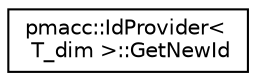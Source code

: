 digraph "Graphical Class Hierarchy"
{
 // LATEX_PDF_SIZE
  edge [fontname="Helvetica",fontsize="10",labelfontname="Helvetica",labelfontsize="10"];
  node [fontname="Helvetica",fontsize="10",shape=record];
  rankdir="LR";
  Node0 [label="pmacc::IdProvider\<\l T_dim \>::GetNewId",height=0.2,width=0.4,color="black", fillcolor="white", style="filled",URL="$structpmacc_1_1_id_provider_1_1_get_new_id.html",tooltip="Functor that returns a new id each time it is called Modifies the state of the IdProvider."];
}
